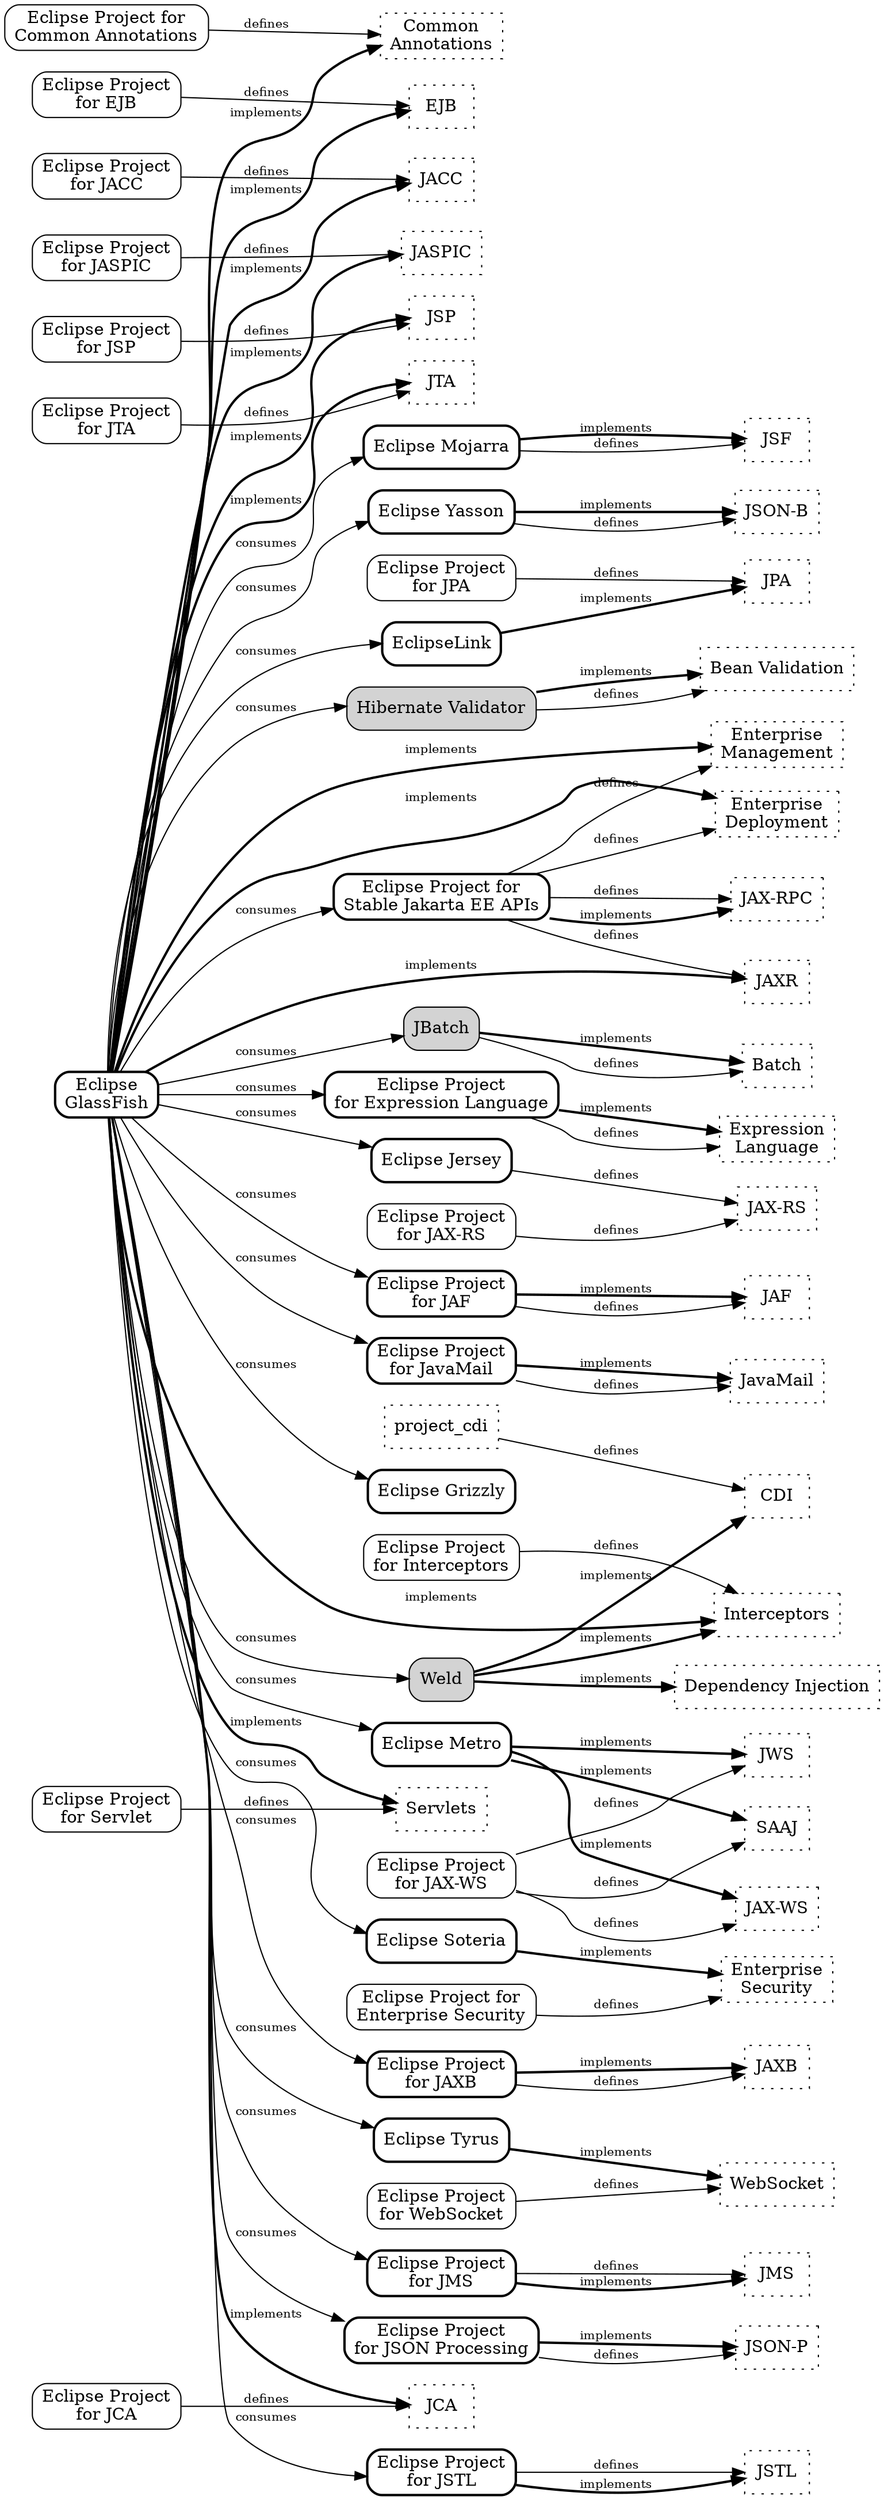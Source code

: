 /********************************************************************************
 * Copyright (c) 2018 Contributors to the Eclipse Foundation
 * 
 * See the NOTICE file(s) distributed with this work for additional
 * information regarding copyright ownership.
 * 
 * This program and the accompanying materials are made available under the
 * terms of the Eclipse Distribution License v. 1.0 which is available at
 * http://www.eclipse.org/org/documents/edl-v10.php.
 * 
 * SPDX-License-Identifier: BSD-3-Clause
 ********************************************************************************/

// This file defines a graph of the relationship between the
// EE4J Projects and the various specifications that make up
// Jakarta EE.
//
// Render using Graphviz.
// e.g. 
// > dot ee4j_dependencies.dot -Tsvg > dependencies.svg
//

digraph G {
	rankdir=LR;
	rank=same;

	// "Implementer" nodes.
	// Projects that provide implementations of the
	// specifications go here. All nodes that represent
	// projects are prefixed with "project_"
	node[ shape=box, style="rounded,bold" ]
	project_eclipselink[ label="EclipseLink", URL="https://projects.eclipse.org/projects/ee4j.eclipselink" ];
	project_el[ label="Eclipse Project\nfor Expression Language", URL="https://projects.eclipse.org/projects/ee4j.el" ];
	project_glassfish[ label="Eclipse\nGlassFish", URL="https://projects.eclipse.org/projects/ee4j.glassfish" ];
	project_grizzly[ label="Eclipse Grizzly", URL="https://projects.eclipse.org/projects/ee4j.grizzly" ];
	project_jaf[ label="Eclipse Project\nfor JAF", URL="https://projects.eclipse.org/proposals/eclipse-project-jaf" ];
	project_javamail[ label="Eclipse Project\nfor JavaMail", URL="https://projects.eclipse.org/projects/ee4j.javamail" ];
	project_jaxb[ label="Eclipse Project\nfor JAXB", URL="https://projects.eclipse.org/proposals/eclipse-project-jaxb" ];
	project_jersey[ label="Eclipse Jersey", URL="https://projects.eclipse.org/projects/ee4j.jersey" ];
	project_jms[ label="Eclipse Project\nfor JMS", URL="https://projects.eclipse.org/projects/ee4j.jms" ];
	project_jsonp[ label="Eclipse Project\nfor JSON Processing", URL="https://projects.eclipse.org/projects/ee4j.jsonp" ];
	project_jstl[ label="Eclipse Project\nfor JSTL", URL="https://projects.eclipse.org/projects/ee4j.jstl"  ];
	project_metro[ label="Eclipse Metro", URL="https://projects.eclipse.org/proposals/eclipse-metro" ];
	project_mojarra[ label="Eclipse Mojarra", URL="https://projects.eclipse.org/projects/ee4j.mojarra" ];
	project_soteria[ label="Eclipse Soteria", URL="https://projects.eclipse.org/projects/ee4j.soteria" ];
	project_stable[ label="Eclipse Project for\nStable Jakarta EE APIs", URL="https://projects.eclipse.org/projects/ee4j.jakartaee-stable" ];
	project_tyrus[ label="Eclipse Tyrus", URL="https://projects.eclipse.org/projects/ee4j.tyrus" ];
	project_yasson[ label="Eclipse Yasson", URL="https://projects.eclipse.org/projects/ee4j.yasson" ];

	// External "Implementer" nodes
	// These are open source projects that implement specifications
	// but are not hosted by the Eclipse Foundation
	node[ shape=box, style="rounded,filled" ]
	project_hv[ label="Hibernate Validator", URL="http://hibernate.org/validator" ];
	project_jbatch[ label="JBatch", URL="https://github.com/WASdev/standards.jsr352.jbatch" ];
	project_weld[ label="Weld", URL="http://weld.cdi-spec.org" ];

	// "Maintainer" nodes
	// A project is a maintainer when it is responsible
	// for maintaining a specification and API.
	node[ shape=box, style="rounded" ]
	// Leave this out for now; this project references all of the
	// other projects and so just makes the graph harder to understand
	// without adding any real value.
	//project_platform[ label="Eclipse Project for\nJakarta EE Platform", URL="https://projects.eclipse.org/proposals/eclipse-jakarta-ee-platform" ];

	project_ca[ label="Eclipse Project for\nCommon Annotations", URL="https://projects.eclipse.org/projects/ee4j.ca" ];
	project_ejb[ label="Eclipse Project\nfor EJB", URL="https://projects.eclipse.org/proposals/eclipse-project-ejb" ];
	project_es[ label="Eclipse Project for\nEnterprise Security", URL="https://projects.eclipse.org/projects/ee4j.es/" ];
	project_interceptors[ label="Eclipse Project\nfor Interceptors", URL="https://projects.eclipse.org/proposals/eclipse-project-interceptors" ];
	project_jacc[label="Eclipse Project\nfor JACC", URL="https://projects.eclipse.org/projects/ee4j.jacc" ];
	project_jaspic[label="Eclipse Project\nfor JASPIC", URL="https://projects.eclipse.org/projects/ee4j.jaspic" ]; 
	project_jca[ label="Eclipse Project\nfor JCA", URL="https://projects.eclipse.org/proposals/eclipse-project-jca" ];
	project_jaxrs[ label="Eclipse Project\nfor JAX-RS", URL="https://projects.eclipse.org/projects/ee4j.jaxrs" ];
	project_jaxws[ label="Eclipse Project\nfor JAX-WS", URL="https://projects.eclipse.org/proposals/eclipse-project-jax-ws" ];
	project_jpa[ label="Eclipse Project\nfor JPA", URL="https://projects.eclipse.org/projects/ee4j.jpa" ]
	project_jsp[ label="Eclipse Project\nfor JSP", URL="https://projects.eclipse.org/projects/ee4j.jsp" ];
	project_jta[ label="Eclipse Project\nfor JTA", URL="https://projects.eclipse.org/projects/ee4j.jta" ];
	project_servlet[ label="Eclipse Project\nfor Servlet", URL="https://projects.eclipse.org/projects/ee4j.servlet" ];
	project_websocket[ label="Eclipse Project\nfor WebSocket", URL="https://projects.eclipse.org/projects/ee4j.websocket" ];

	// "Specification" nodes
	// Every specification gets a node. Specifications are
	// not projects. There is, at least in many cases, a
	// one-to-one relationship between projects and specifications
	// (e.g. "Eclipse Project for JPA" maintains the JPA specification),
	// But there are other relationships.
	node[ shape=box, style=dotted ];
	ca[ label="Common\nAnnotations" ];
	ejb[ label="EJB" ];
	el[ label="Expression\nLanguage" ];
	es[ label="Enterprise\nSecurity" ];
	interceptors[ label="Interceptors" ];
	jacc[label="JACC"];
	jaf[ label="JAF" ];
	javamail[ label="JavaMail" ];
	jaspic[label="JASPIC"]; 
	jaxws[ label="JAX-WS" ];
	jws[ label="JWS" ];
	jaxb[ label="JAXB" ];
	jaxrs[ label="JAX-RS" ];
	// jakartaee[ label="Jakarta EE Platform" ];
	jca[ label="JCA" ];
	jms[ label="JMS" ];
	jpa[ label="JPA" ];
	jsonb[ label="JSON-B" ];
	jsonp[ label="JSON-P" ];
	jsf[ label="JSF" ];
	jsp[ label="JSP" ];
	jstl[ label="JSTL" ];
	jta[ label="JTA" ];
	deployment[ label="Enterprise\nDeployment" ];
	management[ label="Enterprise\nManagement" ];
	jaxr[ label="JAXR" ];
	servlet[ label="Servlets" ];
	websocket[ label="WebSocket" ];
	jaxrpc[ label="JAX-RPC" ];
	saaj[ label="SAAJ" ];
	cdi[ label="CDI" ];
	di[ label="Dependency Injection" ];
	bv[ label="Bean Validation" ];
	batch[ label="Batch" ];

	edge[ fontsize=10 ];

	// References between specifications.
	// e.g. EJB requires Interceptors, JTA, ...
	edge[ label="requires", style="dashed" ];
	/*
	 * Commented out because it makes the picture much more clear.
	 *
	jakartaee -> ca;
	jakartaee -> ejb;
	jakartaee -> el;
	jakartaee -> es;
	jakartaee -> jacc;
	jakartaee -> jaf;
	jakartaee -> javamail;
	jakartaee -> jaspic;
	jakartaee -> jaxb;
	jakartaee -> jaxrs;
	jakartaee -> jaxws;
	jakartaee -> jws;
	jakartaee -> jca;
	jakartaee -> jms;
	jakartaee -> jpa;
	jakartaee -> jsonb;
	jakartaee -> jsonp;
	jakartaee -> jsf;
	jakartaee -> jsp;
	jakartaee -> jstl;
	jakartaee -> jta;
	jakartaee -> management;
	jakartaee -> servlet;
	jakartaee -> websocket;
	jakartaee -> jaxrpc;
	jakartaee -> cdi;
	jakartaee -> bv;
	jakartaee -> batch;
	*/

	/*
	ejb -> interceptors;
	ejb -> jta;
	ejb -> jms;
	jsf -> jsp;
	jstl -> jsp;
	jsp -> servlet;
	jsp -> el;
	javamail -> jaf;
	jaxws -> jaf;
	es -> jaspic;
	cdi -> di;
*/
	// Relationships between reference implementations
	// and the specification that they implement.
	edge[ label="implements", style="solid,bold" ];
	project_eclipselink -> jpa;
	project_el -> el
	project_glassfish -> ca;
	project_glassfish -> servlet;
	project_glassfish -> jsp;
	project_glassfish -> jca;
	// project_glassfish -> jakartaee;
	project_glassfish -> ejb;
	project_glassfish -> deployment;
	project_glassfish -> management;
	project_glassfish -> interceptors;
	project_glassfish -> jta;
	project_glassfish -> jaspic;
	project_glassfish -> jacc;
	project_glassfish -> jaxr;
	project_hv -> bv;
	project_jaf -> jaf
	project_jaxb -> jaxb
	project_javamail -> javamail;
	project_jbatch -> batch;
	project_jms -> jms
	project_jsonp -> jsonp
	project_jstl -> jstl
	project_mojarra -> jsf;
	project_metro -> jaxws;
	project_metro -> jws;
	project_metro -> saaj;
	project_soteria -> es;
	project_stable -> jaxrpc
	project_tyrus -> websocket;
	project_weld -> cdi;
	project_weld -> di;
	project_weld -> interceptors;
	project_yasson -> jsonb;

	// Relationships between projects and the specs
	// that they maintain
	edge[ label="defines", style="solid" ]
	// project_platform -> jakartaee;
	project_ca -> ca;
	project_cdi -> cdi
	project_ejb -> ejb;
	project_el -> el;
	project_es -> es;
	project_hv -> bv
	project_interceptors -> interceptors;
	project_jacc -> jacc;
	project_jaf -> jaf;
	project_javamail -> javamail;
	project_jaspic -> jaspic;
	project_jaxb -> jaxb;
	project_jaxrs -> jaxrs;
	project_jaxws -> jaxws;
	project_jaxws -> jws;
	project_jaxws -> saaj;
	project_jbatch -> batch
	project_jca -> jca;
	project_jersey -> jaxrs;
	project_jms -> jms;
	project_jpa -> jpa;
	project_jsonp -> jsonp;
	project_jsp -> jsp;
	project_jstl -> jstl;
	project_jta -> jta;
	project_mojarra -> jsf;
	project_servlet -> servlet;
	project_stable -> deployment;
	project_stable -> management;
	project_stable -> jaxr;
	project_stable -> jaxrpc;
	project_websocket -> websocket;
	project_yasson -> jsonb;

	// Straight up consumption. One RI project consumes
	// the RI from another project.
	edge[ label="consumes" ];
	project_glassfish -> project_eclipselink;
	project_glassfish -> project_el;
	project_glassfish -> project_grizzly;
	project_glassfish -> project_hv;
	project_glassfish -> project_jaf;
	project_glassfish -> project_javamail;
	project_glassfish -> project_jaxb;
	project_glassfish -> project_jbatch;
	project_glassfish -> project_jersey;
	project_glassfish -> project_jms;
	project_glassfish -> project_jsonp;
	project_glassfish -> project_jstl;
	project_glassfish -> project_metro;
	project_glassfish -> project_mojarra;
	project_glassfish -> project_soteria;
	project_glassfish -> project_stable;
	project_glassfish -> project_tyrus;
	project_glassfish -> project_weld;
	project_glassfish -> project_yasson;
}

